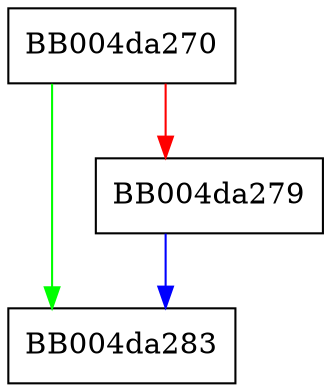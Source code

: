 digraph tls_parse_ctos_etm {
  node [shape="box"];
  graph [splines=ortho];
  BB004da270 -> BB004da283 [color="green"];
  BB004da270 -> BB004da279 [color="red"];
  BB004da279 -> BB004da283 [color="blue"];
}